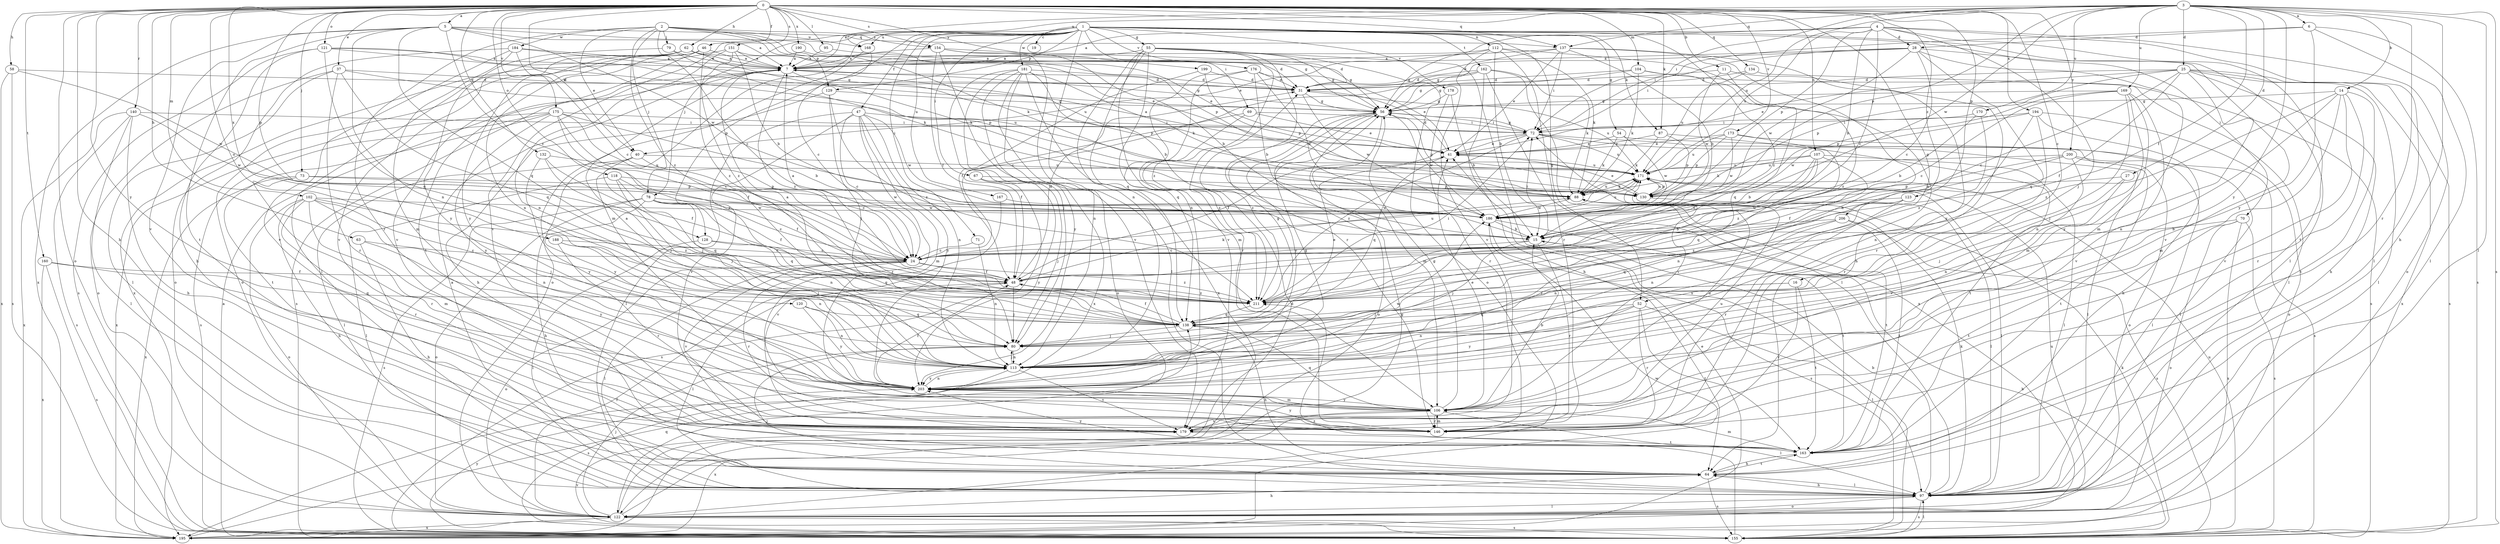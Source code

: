 strict digraph  {
0;
1;
2;
3;
4;
5;
6;
7;
11;
14;
15;
16;
19;
24;
25;
27;
28;
31;
37;
40;
41;
46;
47;
48;
52;
54;
55;
56;
58;
62;
63;
64;
67;
69;
70;
71;
72;
73;
78;
79;
80;
87;
88;
95;
97;
102;
104;
106;
107;
112;
113;
118;
120;
121;
122;
123;
128;
129;
130;
132;
134;
137;
138;
140;
146;
151;
154;
155;
160;
162;
163;
167;
168;
169;
170;
171;
173;
175;
176;
178;
179;
181;
184;
186;
188;
190;
194;
195;
199;
200;
203;
206;
211;
0 -> 5  [label=a];
0 -> 11  [label=b];
0 -> 16  [label=c];
0 -> 37  [label=e];
0 -> 40  [label=e];
0 -> 46  [label=f];
0 -> 52  [label=g];
0 -> 58  [label=h];
0 -> 62  [label=h];
0 -> 63  [label=h];
0 -> 64  [label=h];
0 -> 73  [label=j];
0 -> 87  [label=k];
0 -> 95  [label=l];
0 -> 102  [label=m];
0 -> 104  [label=m];
0 -> 107  [label=n];
0 -> 118  [label=o];
0 -> 120  [label=o];
0 -> 121  [label=o];
0 -> 122  [label=o];
0 -> 123  [label=p];
0 -> 128  [label=p];
0 -> 132  [label=q];
0 -> 134  [label=q];
0 -> 137  [label=q];
0 -> 140  [label=r];
0 -> 151  [label=s];
0 -> 154  [label=s];
0 -> 160  [label=t];
0 -> 173  [label=v];
0 -> 175  [label=v];
0 -> 188  [label=x];
0 -> 190  [label=x];
0 -> 194  [label=x];
0 -> 199  [label=y];
0 -> 200  [label=y];
0 -> 203  [label=y];
0 -> 206  [label=z];
1 -> 19  [label=c];
1 -> 47  [label=f];
1 -> 52  [label=g];
1 -> 54  [label=g];
1 -> 55  [label=g];
1 -> 67  [label=i];
1 -> 69  [label=i];
1 -> 70  [label=i];
1 -> 71  [label=i];
1 -> 78  [label=j];
1 -> 87  [label=k];
1 -> 97  [label=l];
1 -> 106  [label=m];
1 -> 112  [label=n];
1 -> 113  [label=n];
1 -> 128  [label=p];
1 -> 129  [label=p];
1 -> 162  [label=t];
1 -> 167  [label=u];
1 -> 168  [label=u];
1 -> 176  [label=v];
1 -> 178  [label=v];
1 -> 179  [label=v];
1 -> 181  [label=w];
1 -> 211  [label=z];
2 -> 24  [label=c];
2 -> 40  [label=e];
2 -> 78  [label=j];
2 -> 79  [label=j];
2 -> 88  [label=k];
2 -> 129  [label=p];
2 -> 130  [label=p];
2 -> 146  [label=r];
2 -> 154  [label=s];
2 -> 168  [label=u];
2 -> 184  [label=w];
2 -> 211  [label=z];
3 -> 6  [label=a];
3 -> 7  [label=a];
3 -> 14  [label=b];
3 -> 25  [label=d];
3 -> 27  [label=d];
3 -> 48  [label=f];
3 -> 64  [label=h];
3 -> 72  [label=i];
3 -> 97  [label=l];
3 -> 130  [label=p];
3 -> 137  [label=q];
3 -> 146  [label=r];
3 -> 155  [label=s];
3 -> 168  [label=u];
3 -> 169  [label=u];
3 -> 170  [label=u];
3 -> 171  [label=u];
3 -> 186  [label=w];
3 -> 203  [label=y];
4 -> 7  [label=a];
4 -> 15  [label=b];
4 -> 24  [label=c];
4 -> 28  [label=d];
4 -> 40  [label=e];
4 -> 80  [label=j];
4 -> 97  [label=l];
4 -> 122  [label=o];
4 -> 130  [label=p];
4 -> 163  [label=t];
4 -> 171  [label=u];
5 -> 7  [label=a];
5 -> 24  [label=c];
5 -> 56  [label=g];
5 -> 113  [label=n];
5 -> 137  [label=q];
5 -> 138  [label=q];
5 -> 163  [label=t];
5 -> 179  [label=v];
5 -> 186  [label=w];
5 -> 195  [label=x];
6 -> 28  [label=d];
6 -> 72  [label=i];
6 -> 97  [label=l];
6 -> 155  [label=s];
6 -> 203  [label=y];
7 -> 31  [label=d];
7 -> 56  [label=g];
7 -> 130  [label=p];
7 -> 155  [label=s];
7 -> 211  [label=z];
11 -> 31  [label=d];
11 -> 146  [label=r];
11 -> 186  [label=w];
11 -> 211  [label=z];
14 -> 56  [label=g];
14 -> 106  [label=m];
14 -> 113  [label=n];
14 -> 146  [label=r];
14 -> 163  [label=t];
14 -> 179  [label=v];
14 -> 211  [label=z];
15 -> 24  [label=c];
15 -> 72  [label=i];
15 -> 80  [label=j];
15 -> 146  [label=r];
16 -> 80  [label=j];
16 -> 146  [label=r];
16 -> 163  [label=t];
16 -> 211  [label=z];
24 -> 48  [label=f];
24 -> 97  [label=l];
24 -> 122  [label=o];
24 -> 146  [label=r];
24 -> 171  [label=u];
24 -> 179  [label=v];
24 -> 211  [label=z];
25 -> 24  [label=c];
25 -> 31  [label=d];
25 -> 41  [label=e];
25 -> 48  [label=f];
25 -> 64  [label=h];
25 -> 97  [label=l];
25 -> 130  [label=p];
25 -> 155  [label=s];
25 -> 195  [label=x];
25 -> 203  [label=y];
27 -> 80  [label=j];
27 -> 113  [label=n];
27 -> 130  [label=p];
28 -> 7  [label=a];
28 -> 24  [label=c];
28 -> 56  [label=g];
28 -> 72  [label=i];
28 -> 106  [label=m];
28 -> 138  [label=q];
28 -> 179  [label=v];
28 -> 186  [label=w];
31 -> 56  [label=g];
31 -> 171  [label=u];
31 -> 186  [label=w];
37 -> 31  [label=d];
37 -> 97  [label=l];
37 -> 122  [label=o];
37 -> 138  [label=q];
37 -> 146  [label=r];
37 -> 171  [label=u];
40 -> 24  [label=c];
40 -> 80  [label=j];
40 -> 97  [label=l];
40 -> 171  [label=u];
40 -> 203  [label=y];
41 -> 7  [label=a];
41 -> 31  [label=d];
41 -> 138  [label=q];
41 -> 171  [label=u];
46 -> 7  [label=a];
46 -> 122  [label=o];
46 -> 163  [label=t];
46 -> 179  [label=v];
46 -> 211  [label=z];
47 -> 24  [label=c];
47 -> 72  [label=i];
47 -> 97  [label=l];
47 -> 106  [label=m];
47 -> 113  [label=n];
47 -> 146  [label=r];
47 -> 179  [label=v];
47 -> 186  [label=w];
47 -> 203  [label=y];
48 -> 7  [label=a];
48 -> 31  [label=d];
48 -> 80  [label=j];
48 -> 88  [label=k];
48 -> 97  [label=l];
48 -> 211  [label=z];
52 -> 97  [label=l];
52 -> 113  [label=n];
52 -> 138  [label=q];
52 -> 146  [label=r];
52 -> 163  [label=t];
52 -> 203  [label=y];
54 -> 41  [label=e];
54 -> 88  [label=k];
54 -> 155  [label=s];
54 -> 186  [label=w];
55 -> 7  [label=a];
55 -> 31  [label=d];
55 -> 113  [label=n];
55 -> 122  [label=o];
55 -> 138  [label=q];
55 -> 146  [label=r];
55 -> 155  [label=s];
55 -> 179  [label=v];
55 -> 195  [label=x];
55 -> 211  [label=z];
56 -> 72  [label=i];
56 -> 106  [label=m];
56 -> 122  [label=o];
56 -> 186  [label=w];
56 -> 203  [label=y];
56 -> 211  [label=z];
58 -> 31  [label=d];
58 -> 155  [label=s];
58 -> 186  [label=w];
58 -> 195  [label=x];
62 -> 7  [label=a];
62 -> 31  [label=d];
62 -> 88  [label=k];
62 -> 97  [label=l];
62 -> 113  [label=n];
62 -> 179  [label=v];
62 -> 203  [label=y];
63 -> 24  [label=c];
63 -> 64  [label=h];
63 -> 203  [label=y];
64 -> 97  [label=l];
64 -> 155  [label=s];
64 -> 163  [label=t];
67 -> 80  [label=j];
67 -> 130  [label=p];
67 -> 155  [label=s];
67 -> 203  [label=y];
69 -> 41  [label=e];
69 -> 48  [label=f];
69 -> 72  [label=i];
69 -> 211  [label=z];
70 -> 15  [label=b];
70 -> 122  [label=o];
70 -> 155  [label=s];
70 -> 163  [label=t];
70 -> 195  [label=x];
71 -> 24  [label=c];
71 -> 113  [label=n];
72 -> 41  [label=e];
72 -> 48  [label=f];
72 -> 56  [label=g];
72 -> 97  [label=l];
72 -> 122  [label=o];
72 -> 171  [label=u];
72 -> 211  [label=z];
73 -> 130  [label=p];
73 -> 146  [label=r];
73 -> 186  [label=w];
73 -> 195  [label=x];
78 -> 24  [label=c];
78 -> 48  [label=f];
78 -> 64  [label=h];
78 -> 113  [label=n];
78 -> 122  [label=o];
78 -> 138  [label=q];
78 -> 155  [label=s];
78 -> 186  [label=w];
79 -> 7  [label=a];
79 -> 88  [label=k];
79 -> 203  [label=y];
80 -> 113  [label=n];
87 -> 41  [label=e];
87 -> 88  [label=k];
87 -> 130  [label=p];
87 -> 163  [label=t];
88 -> 56  [label=g];
88 -> 163  [label=t];
88 -> 171  [label=u];
88 -> 186  [label=w];
95 -> 7  [label=a];
95 -> 56  [label=g];
97 -> 7  [label=a];
97 -> 15  [label=b];
97 -> 64  [label=h];
97 -> 80  [label=j];
97 -> 88  [label=k];
97 -> 122  [label=o];
97 -> 155  [label=s];
102 -> 64  [label=h];
102 -> 80  [label=j];
102 -> 106  [label=m];
102 -> 113  [label=n];
102 -> 122  [label=o];
102 -> 146  [label=r];
102 -> 186  [label=w];
102 -> 211  [label=z];
104 -> 31  [label=d];
104 -> 56  [label=g];
104 -> 88  [label=k];
104 -> 138  [label=q];
104 -> 155  [label=s];
106 -> 15  [label=b];
106 -> 41  [label=e];
106 -> 56  [label=g];
106 -> 72  [label=i];
106 -> 97  [label=l];
106 -> 138  [label=q];
106 -> 146  [label=r];
106 -> 171  [label=u];
106 -> 179  [label=v];
106 -> 195  [label=x];
106 -> 203  [label=y];
107 -> 15  [label=b];
107 -> 24  [label=c];
107 -> 88  [label=k];
107 -> 97  [label=l];
107 -> 113  [label=n];
107 -> 138  [label=q];
107 -> 171  [label=u];
112 -> 7  [label=a];
112 -> 15  [label=b];
112 -> 56  [label=g];
112 -> 64  [label=h];
112 -> 88  [label=k];
112 -> 146  [label=r];
112 -> 179  [label=v];
113 -> 7  [label=a];
113 -> 80  [label=j];
113 -> 155  [label=s];
113 -> 179  [label=v];
113 -> 203  [label=y];
118 -> 48  [label=f];
118 -> 80  [label=j];
118 -> 97  [label=l];
118 -> 130  [label=p];
118 -> 138  [label=q];
120 -> 113  [label=n];
120 -> 138  [label=q];
120 -> 203  [label=y];
121 -> 7  [label=a];
121 -> 64  [label=h];
121 -> 130  [label=p];
121 -> 138  [label=q];
121 -> 155  [label=s];
121 -> 171  [label=u];
122 -> 31  [label=d];
122 -> 48  [label=f];
122 -> 56  [label=g];
122 -> 64  [label=h];
122 -> 80  [label=j];
122 -> 97  [label=l];
122 -> 155  [label=s];
122 -> 171  [label=u];
122 -> 195  [label=x];
123 -> 113  [label=n];
123 -> 146  [label=r];
123 -> 186  [label=w];
123 -> 211  [label=z];
128 -> 24  [label=c];
128 -> 97  [label=l];
128 -> 138  [label=q];
129 -> 56  [label=g];
129 -> 64  [label=h];
129 -> 80  [label=j];
129 -> 211  [label=z];
130 -> 41  [label=e];
130 -> 97  [label=l];
130 -> 171  [label=u];
132 -> 48  [label=f];
132 -> 80  [label=j];
132 -> 171  [label=u];
132 -> 203  [label=y];
134 -> 31  [label=d];
134 -> 97  [label=l];
134 -> 171  [label=u];
137 -> 7  [label=a];
137 -> 15  [label=b];
137 -> 31  [label=d];
137 -> 41  [label=e];
137 -> 72  [label=i];
137 -> 113  [label=n];
137 -> 203  [label=y];
138 -> 7  [label=a];
138 -> 41  [label=e];
138 -> 48  [label=f];
138 -> 56  [label=g];
138 -> 64  [label=h];
138 -> 80  [label=j];
140 -> 64  [label=h];
140 -> 72  [label=i];
140 -> 97  [label=l];
140 -> 155  [label=s];
140 -> 186  [label=w];
140 -> 195  [label=x];
146 -> 106  [label=m];
146 -> 203  [label=y];
151 -> 7  [label=a];
151 -> 15  [label=b];
151 -> 41  [label=e];
151 -> 113  [label=n];
151 -> 195  [label=x];
151 -> 211  [label=z];
154 -> 7  [label=a];
154 -> 15  [label=b];
154 -> 48  [label=f];
154 -> 56  [label=g];
154 -> 97  [label=l];
154 -> 179  [label=v];
155 -> 7  [label=a];
155 -> 15  [label=b];
155 -> 88  [label=k];
155 -> 97  [label=l];
155 -> 171  [label=u];
155 -> 179  [label=v];
155 -> 203  [label=y];
155 -> 211  [label=z];
160 -> 48  [label=f];
160 -> 138  [label=q];
160 -> 155  [label=s];
160 -> 195  [label=x];
162 -> 24  [label=c];
162 -> 31  [label=d];
162 -> 56  [label=g];
162 -> 64  [label=h];
162 -> 88  [label=k];
162 -> 97  [label=l];
162 -> 195  [label=x];
163 -> 64  [label=h];
163 -> 106  [label=m];
163 -> 203  [label=y];
167 -> 179  [label=v];
167 -> 186  [label=w];
168 -> 24  [label=c];
168 -> 122  [label=o];
169 -> 24  [label=c];
169 -> 56  [label=g];
169 -> 80  [label=j];
169 -> 106  [label=m];
169 -> 113  [label=n];
169 -> 130  [label=p];
169 -> 179  [label=v];
170 -> 15  [label=b];
170 -> 72  [label=i];
170 -> 211  [label=z];
171 -> 88  [label=k];
171 -> 97  [label=l];
171 -> 130  [label=p];
173 -> 41  [label=e];
173 -> 97  [label=l];
173 -> 130  [label=p];
173 -> 171  [label=u];
173 -> 186  [label=w];
173 -> 211  [label=z];
175 -> 15  [label=b];
175 -> 24  [label=c];
175 -> 48  [label=f];
175 -> 72  [label=i];
175 -> 155  [label=s];
175 -> 163  [label=t];
175 -> 195  [label=x];
175 -> 203  [label=y];
175 -> 211  [label=z];
176 -> 15  [label=b];
176 -> 31  [label=d];
176 -> 41  [label=e];
176 -> 138  [label=q];
176 -> 146  [label=r];
176 -> 186  [label=w];
178 -> 15  [label=b];
178 -> 56  [label=g];
178 -> 146  [label=r];
179 -> 163  [label=t];
179 -> 171  [label=u];
181 -> 15  [label=b];
181 -> 31  [label=d];
181 -> 80  [label=j];
181 -> 88  [label=k];
181 -> 106  [label=m];
181 -> 113  [label=n];
181 -> 122  [label=o];
181 -> 195  [label=x];
181 -> 203  [label=y];
184 -> 7  [label=a];
184 -> 24  [label=c];
184 -> 56  [label=g];
184 -> 106  [label=m];
184 -> 122  [label=o];
184 -> 179  [label=v];
186 -> 15  [label=b];
186 -> 155  [label=s];
186 -> 163  [label=t];
186 -> 171  [label=u];
188 -> 24  [label=c];
188 -> 80  [label=j];
188 -> 113  [label=n];
188 -> 146  [label=r];
190 -> 7  [label=a];
190 -> 41  [label=e];
194 -> 64  [label=h];
194 -> 72  [label=i];
194 -> 113  [label=n];
194 -> 122  [label=o];
194 -> 146  [label=r];
194 -> 186  [label=w];
195 -> 41  [label=e];
195 -> 138  [label=q];
195 -> 186  [label=w];
199 -> 31  [label=d];
199 -> 48  [label=f];
199 -> 130  [label=p];
200 -> 48  [label=f];
200 -> 97  [label=l];
200 -> 163  [label=t];
200 -> 171  [label=u];
200 -> 179  [label=v];
200 -> 186  [label=w];
203 -> 48  [label=f];
203 -> 56  [label=g];
203 -> 106  [label=m];
203 -> 113  [label=n];
203 -> 186  [label=w];
206 -> 15  [label=b];
206 -> 113  [label=n];
206 -> 138  [label=q];
206 -> 155  [label=s];
206 -> 163  [label=t];
211 -> 72  [label=i];
211 -> 138  [label=q];
}
